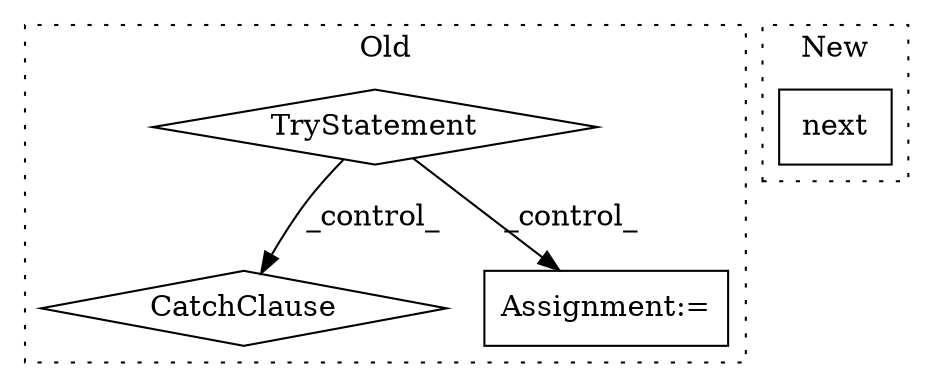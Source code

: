 digraph G {
subgraph cluster0 {
1 [label="TryStatement" a="54" s="1485" l="4" shape="diamond"];
3 [label="CatchClause" a="12" s="1539,1576" l="11,2" shape="diamond"];
4 [label="Assignment:=" a="7" s="1507" l="1" shape="box"];
label = "Old";
style="dotted";
}
subgraph cluster1 {
2 [label="next" a="32" s="2515,2534" l="5,1" shape="box"];
label = "New";
style="dotted";
}
1 -> 3 [label="_control_"];
1 -> 4 [label="_control_"];
}